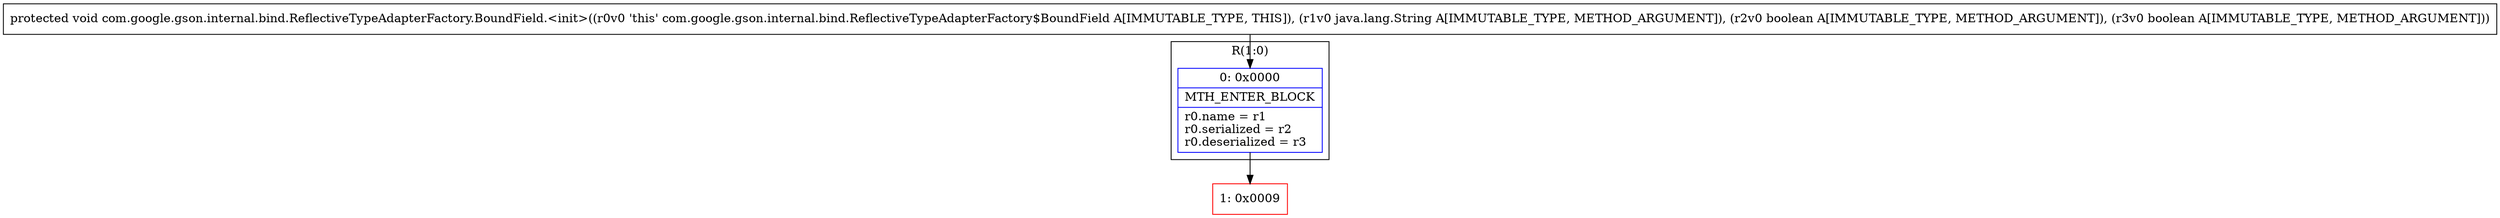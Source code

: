 digraph "CFG forcom.google.gson.internal.bind.ReflectiveTypeAdapterFactory.BoundField.\<init\>(Ljava\/lang\/String;ZZ)V" {
subgraph cluster_Region_969392390 {
label = "R(1:0)";
node [shape=record,color=blue];
Node_0 [shape=record,label="{0\:\ 0x0000|MTH_ENTER_BLOCK\l|r0.name = r1\lr0.serialized = r2\lr0.deserialized = r3\l}"];
}
Node_1 [shape=record,color=red,label="{1\:\ 0x0009}"];
MethodNode[shape=record,label="{protected void com.google.gson.internal.bind.ReflectiveTypeAdapterFactory.BoundField.\<init\>((r0v0 'this' com.google.gson.internal.bind.ReflectiveTypeAdapterFactory$BoundField A[IMMUTABLE_TYPE, THIS]), (r1v0 java.lang.String A[IMMUTABLE_TYPE, METHOD_ARGUMENT]), (r2v0 boolean A[IMMUTABLE_TYPE, METHOD_ARGUMENT]), (r3v0 boolean A[IMMUTABLE_TYPE, METHOD_ARGUMENT])) }"];
MethodNode -> Node_0;
Node_0 -> Node_1;
}

